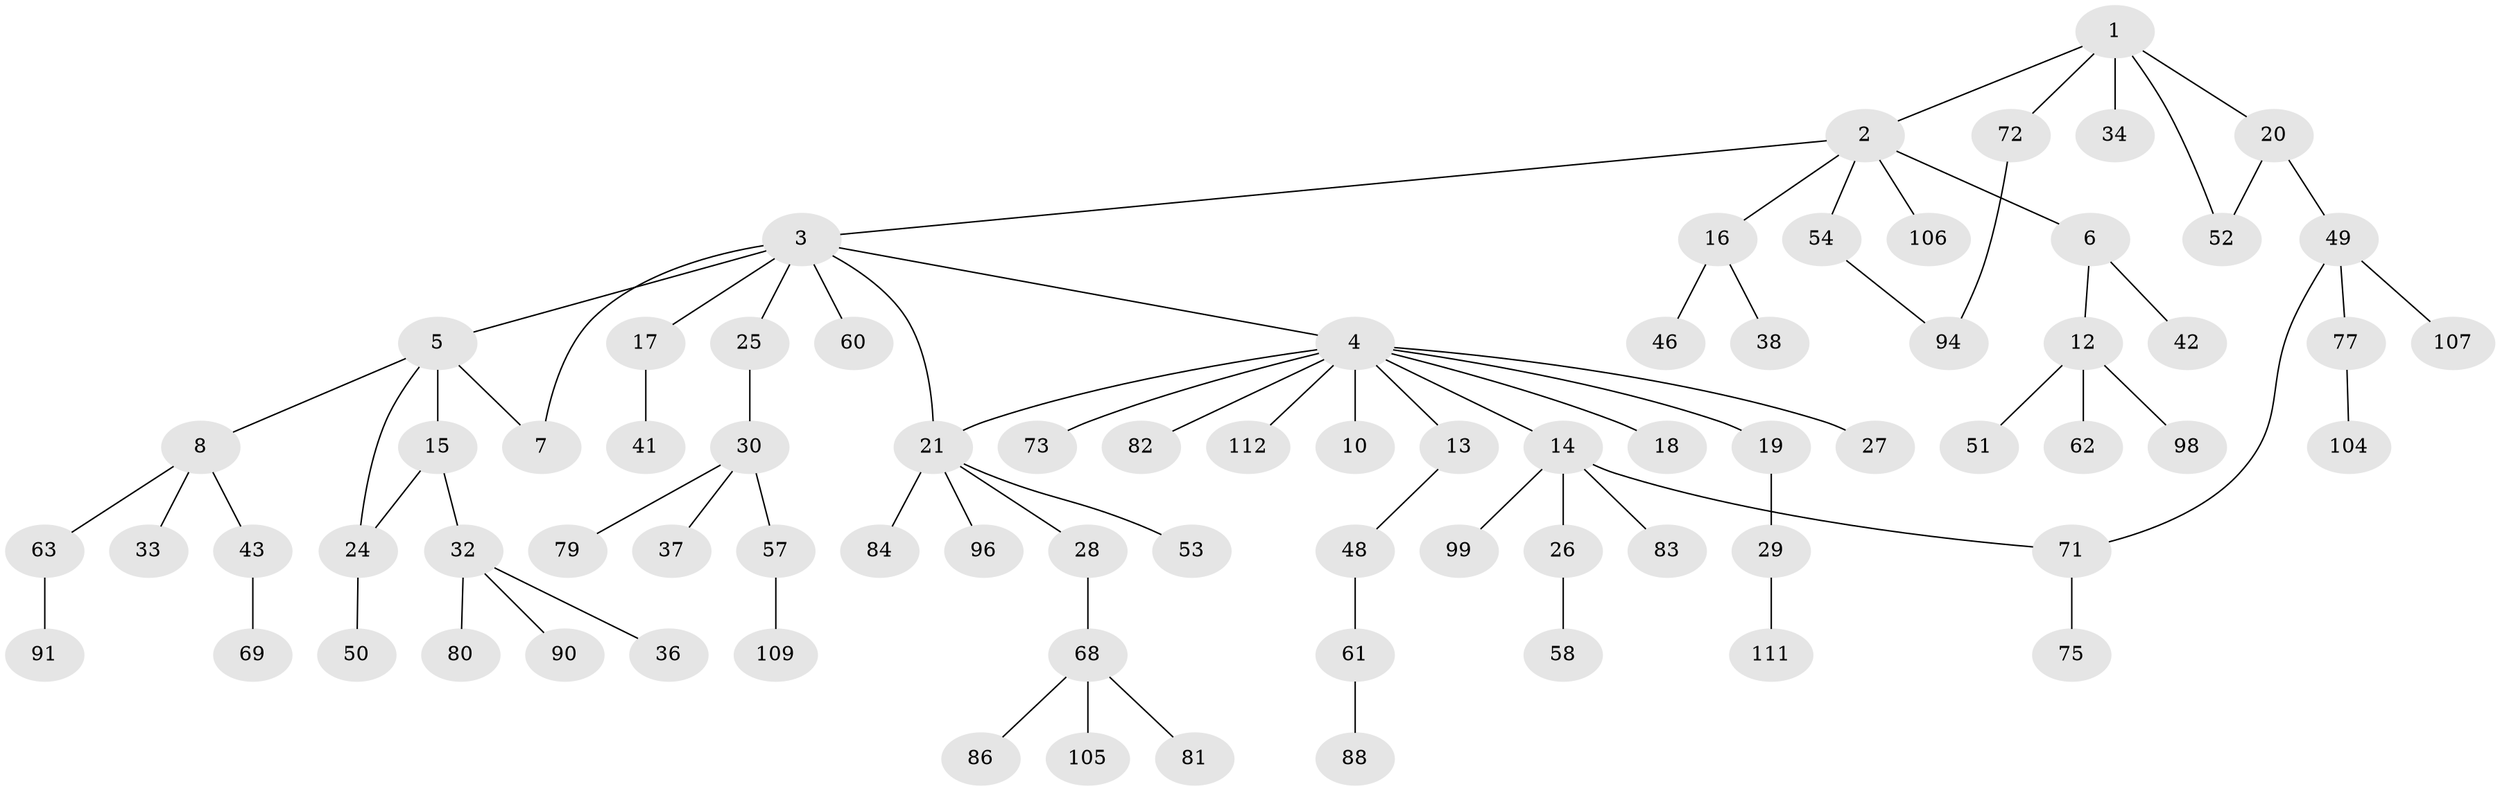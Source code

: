 // original degree distribution, {5: 0.017699115044247787, 6: 0.02654867256637168, 8: 0.008849557522123894, 4: 0.04424778761061947, 2: 0.2831858407079646, 7: 0.008849557522123894, 1: 0.4336283185840708, 3: 0.17699115044247787}
// Generated by graph-tools (version 1.1) at 2025/10/02/27/25 16:10:53]
// undirected, 77 vertices, 82 edges
graph export_dot {
graph [start="1"]
  node [color=gray90,style=filled];
  1 [super="+45"];
  2 [super="+22"];
  3 [super="+55"];
  4 [super="+9"];
  5 [super="+76"];
  6 [super="+59"];
  7 [super="+74"];
  8 [super="+11"];
  10;
  12 [super="+56"];
  13;
  14 [super="+31"];
  15;
  16;
  17 [super="+40"];
  18;
  19;
  20 [super="+108"];
  21 [super="+23"];
  24 [super="+39"];
  25 [super="+44"];
  26 [super="+100"];
  27;
  28;
  29 [super="+89"];
  30 [super="+35"];
  32 [super="+47"];
  33;
  34 [super="+97"];
  36 [super="+110"];
  37;
  38 [super="+65"];
  41 [super="+85"];
  42;
  43 [super="+66"];
  46 [super="+92"];
  48 [super="+102"];
  49 [super="+64"];
  50 [super="+67"];
  51;
  52 [super="+113"];
  53;
  54 [super="+78"];
  57;
  58;
  60;
  61 [super="+87"];
  62;
  63;
  68 [super="+70"];
  69;
  71 [super="+93"];
  72 [super="+95"];
  73;
  75;
  77;
  79;
  80;
  81;
  82;
  83;
  84;
  86;
  88;
  90;
  91 [super="+101"];
  94 [super="+103"];
  96;
  98;
  99;
  104;
  105;
  106;
  107;
  109;
  111;
  112;
  1 -- 2;
  1 -- 20;
  1 -- 34;
  1 -- 52;
  1 -- 72;
  2 -- 3;
  2 -- 6;
  2 -- 16;
  2 -- 54;
  2 -- 106;
  3 -- 4;
  3 -- 5;
  3 -- 7;
  3 -- 17;
  3 -- 25;
  3 -- 60;
  3 -- 21;
  4 -- 10;
  4 -- 21;
  4 -- 82;
  4 -- 112;
  4 -- 18;
  4 -- 19;
  4 -- 73;
  4 -- 27;
  4 -- 13;
  4 -- 14;
  5 -- 8;
  5 -- 15;
  5 -- 24;
  5 -- 7;
  6 -- 12;
  6 -- 42;
  8 -- 33;
  8 -- 43;
  8 -- 63;
  12 -- 51;
  12 -- 98;
  12 -- 62;
  13 -- 48;
  14 -- 26;
  14 -- 83;
  14 -- 99;
  14 -- 71;
  15 -- 24;
  15 -- 32;
  16 -- 38;
  16 -- 46;
  17 -- 41;
  19 -- 29;
  20 -- 49;
  20 -- 52;
  21 -- 28;
  21 -- 96;
  21 -- 53;
  21 -- 84;
  24 -- 50;
  25 -- 30;
  26 -- 58;
  28 -- 68;
  29 -- 111;
  30 -- 79;
  30 -- 57;
  30 -- 37;
  32 -- 36;
  32 -- 90;
  32 -- 80;
  43 -- 69;
  48 -- 61;
  49 -- 71;
  49 -- 107;
  49 -- 77;
  54 -- 94;
  57 -- 109;
  61 -- 88;
  63 -- 91;
  68 -- 86;
  68 -- 81;
  68 -- 105;
  71 -- 75;
  72 -- 94;
  77 -- 104;
}
